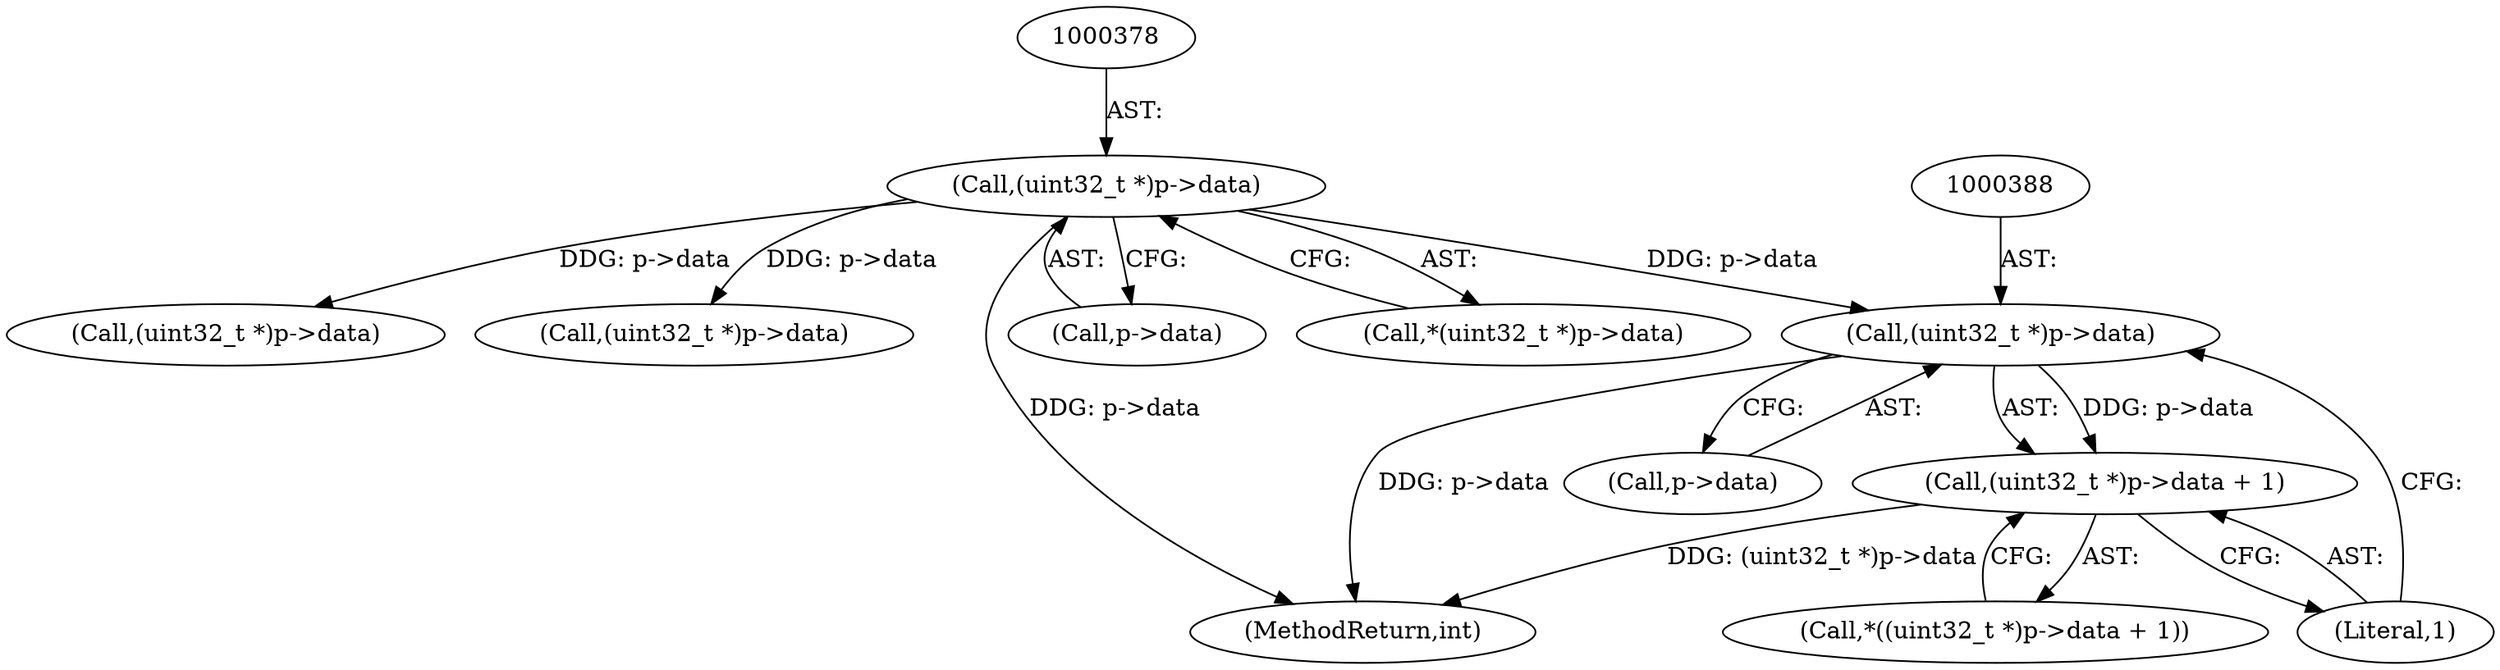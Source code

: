 digraph "0_Android_aeea52da00d210587fb3ed895de3d5f2e0264c88_11@pointer" {
"1000387" [label="(Call,(uint32_t *)p->data)"];
"1000377" [label="(Call,(uint32_t *)p->data)"];
"1000386" [label="(Call,(uint32_t *)p->data + 1)"];
"1000412" [label="(Call,(uint32_t *)p->data)"];
"1000389" [label="(Call,p->data)"];
"1000437" [label="(Call,(uint32_t *)p->data)"];
"1000996" [label="(MethodReturn,int)"];
"1000392" [label="(Literal,1)"];
"1000379" [label="(Call,p->data)"];
"1000376" [label="(Call,*(uint32_t *)p->data)"];
"1000385" [label="(Call,*((uint32_t *)p->data + 1))"];
"1000386" [label="(Call,(uint32_t *)p->data + 1)"];
"1000387" [label="(Call,(uint32_t *)p->data)"];
"1000377" [label="(Call,(uint32_t *)p->data)"];
"1000387" -> "1000386"  [label="AST: "];
"1000387" -> "1000389"  [label="CFG: "];
"1000388" -> "1000387"  [label="AST: "];
"1000389" -> "1000387"  [label="AST: "];
"1000392" -> "1000387"  [label="CFG: "];
"1000387" -> "1000996"  [label="DDG: p->data"];
"1000387" -> "1000386"  [label="DDG: p->data"];
"1000377" -> "1000387"  [label="DDG: p->data"];
"1000377" -> "1000376"  [label="AST: "];
"1000377" -> "1000379"  [label="CFG: "];
"1000378" -> "1000377"  [label="AST: "];
"1000379" -> "1000377"  [label="AST: "];
"1000376" -> "1000377"  [label="CFG: "];
"1000377" -> "1000996"  [label="DDG: p->data"];
"1000377" -> "1000412"  [label="DDG: p->data"];
"1000377" -> "1000437"  [label="DDG: p->data"];
"1000386" -> "1000385"  [label="AST: "];
"1000386" -> "1000392"  [label="CFG: "];
"1000392" -> "1000386"  [label="AST: "];
"1000385" -> "1000386"  [label="CFG: "];
"1000386" -> "1000996"  [label="DDG: (uint32_t *)p->data"];
}
